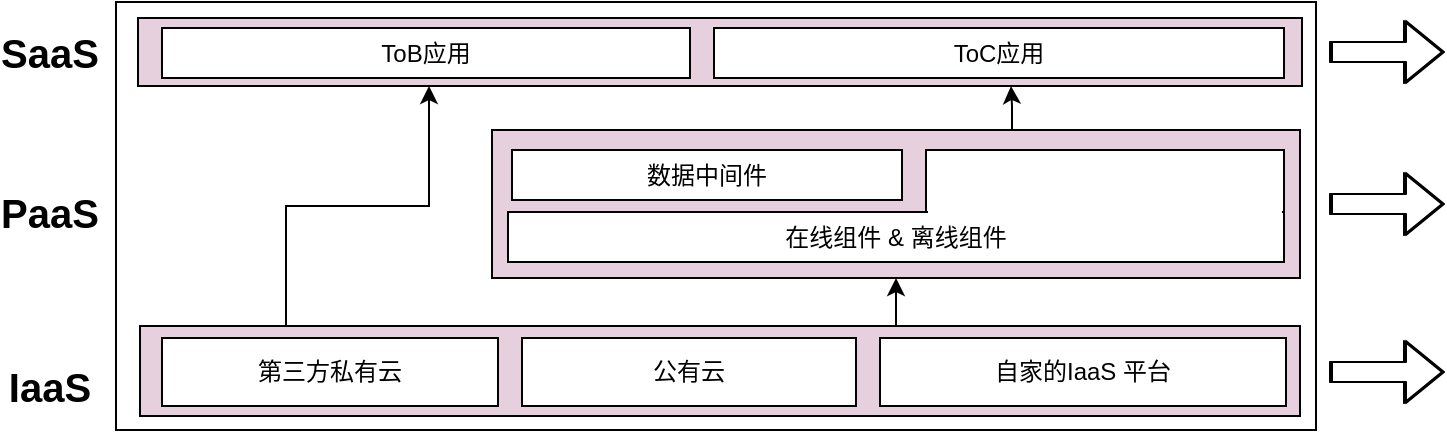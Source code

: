 <mxfile version="14.4.3" type="device"><diagram id="U8GDNsX1Fu-Q5Jfbg7tx" name="第 1 页"><mxGraphModel dx="1106" dy="829" grid="0" gridSize="10" guides="1" tooltips="1" connect="1" arrows="1" fold="1" page="0" pageScale="1" pageWidth="827" pageHeight="1169" math="0" shadow="0"><root><mxCell id="0"/><mxCell id="1" parent="0"/><mxCell id="LPwhsF-EEpjqB5A16YrZ-1" value="" style="rounded=0;whiteSpace=wrap;html=1;" vertex="1" parent="1"><mxGeometry x="83" y="130" width="600" height="214" as="geometry"/></mxCell><mxCell id="LPwhsF-EEpjqB5A16YrZ-2" style="edgeStyle=orthogonalEdgeStyle;rounded=0;orthogonalLoop=1;jettySize=auto;html=1;entryX=0.75;entryY=1;entryDx=0;entryDy=0;" edge="1" parent="1" source="LPwhsF-EEpjqB5A16YrZ-3" target="LPwhsF-EEpjqB5A16YrZ-10"><mxGeometry relative="1" as="geometry"><Array as="points"><mxPoint x="531" y="182"/><mxPoint x="531" y="182"/></Array></mxGeometry></mxCell><mxCell id="LPwhsF-EEpjqB5A16YrZ-3" value="" style="rounded=0;whiteSpace=wrap;html=1;fillColor=#E6D0DE;" vertex="1" parent="1"><mxGeometry x="271" y="194" width="404" height="74" as="geometry"/></mxCell><mxCell id="LPwhsF-EEpjqB5A16YrZ-4" value="" style="rounded=0;whiteSpace=wrap;html=1;" vertex="1" parent="1"><mxGeometry x="488" y="204" width="179" height="31" as="geometry"/></mxCell><mxCell id="LPwhsF-EEpjqB5A16YrZ-5" style="edgeStyle=orthogonalEdgeStyle;rounded=0;orthogonalLoop=1;jettySize=auto;html=1;entryX=0.25;entryY=1;entryDx=0;entryDy=0;exitX=0.25;exitY=0;exitDx=0;exitDy=0;" edge="1" parent="1" source="LPwhsF-EEpjqB5A16YrZ-7" target="LPwhsF-EEpjqB5A16YrZ-10"><mxGeometry relative="1" as="geometry"><Array as="points"><mxPoint x="168" y="292"/><mxPoint x="168" y="232"/><mxPoint x="239" y="232"/></Array></mxGeometry></mxCell><mxCell id="LPwhsF-EEpjqB5A16YrZ-6" style="edgeStyle=orthogonalEdgeStyle;rounded=0;orthogonalLoop=1;jettySize=auto;html=1;entryX=0.5;entryY=1;entryDx=0;entryDy=0;" edge="1" parent="1" source="LPwhsF-EEpjqB5A16YrZ-7" target="LPwhsF-EEpjqB5A16YrZ-3"><mxGeometry relative="1" as="geometry"><Array as="points"><mxPoint x="473" y="292"/><mxPoint x="473" y="292"/></Array></mxGeometry></mxCell><mxCell id="LPwhsF-EEpjqB5A16YrZ-7" value="" style="rounded=0;whiteSpace=wrap;html=1;fillColor=#E6D0DE;" vertex="1" parent="1"><mxGeometry x="95" y="292" width="580" height="45" as="geometry"/></mxCell><mxCell id="LPwhsF-EEpjqB5A16YrZ-8" value="自家的IaaS 平台" style="rounded=0;whiteSpace=wrap;html=1;" vertex="1" parent="1"><mxGeometry x="465" y="298" width="203" height="34" as="geometry"/></mxCell><mxCell id="LPwhsF-EEpjqB5A16YrZ-9" value="第三方私有云" style="rounded=0;whiteSpace=wrap;html=1;" vertex="1" parent="1"><mxGeometry x="106" y="298" width="168" height="34" as="geometry"/></mxCell><mxCell id="LPwhsF-EEpjqB5A16YrZ-10" value="" style="rounded=0;whiteSpace=wrap;html=1;fillColor=#E6D0DE;" vertex="1" parent="1"><mxGeometry x="94" y="138" width="582" height="34" as="geometry"/></mxCell><mxCell id="LPwhsF-EEpjqB5A16YrZ-11" value="公有云" style="rounded=0;whiteSpace=wrap;html=1;" vertex="1" parent="1"><mxGeometry x="286" y="298" width="167" height="34" as="geometry"/></mxCell><mxCell id="LPwhsF-EEpjqB5A16YrZ-12" value="在线组件 &amp;amp; 离线组件" style="rounded=0;whiteSpace=wrap;html=1;" vertex="1" parent="1"><mxGeometry x="279" y="235" width="388" height="25" as="geometry"/></mxCell><mxCell id="LPwhsF-EEpjqB5A16YrZ-13" value="数据中间件" style="rounded=0;whiteSpace=wrap;html=1;" vertex="1" parent="1"><mxGeometry x="281" y="204" width="195" height="25" as="geometry"/></mxCell><mxCell id="LPwhsF-EEpjqB5A16YrZ-14" value="ToB应用" style="rounded=0;whiteSpace=wrap;html=1;" vertex="1" parent="1"><mxGeometry x="106" y="143" width="264" height="25" as="geometry"/></mxCell><mxCell id="LPwhsF-EEpjqB5A16YrZ-15" value="ToC应用" style="rounded=0;whiteSpace=wrap;html=1;" vertex="1" parent="1"><mxGeometry x="382" y="143" width="285" height="25" as="geometry"/></mxCell><mxCell id="LPwhsF-EEpjqB5A16YrZ-16" value="&lt;b&gt;&lt;font style=&quot;font-size: 20px&quot;&gt;SaaS&lt;/font&gt;&lt;/b&gt;" style="text;html=1;strokeColor=none;fillColor=none;align=center;verticalAlign=middle;whiteSpace=wrap;rounded=0;" vertex="1" parent="1"><mxGeometry x="30" y="145" width="40" height="20" as="geometry"/></mxCell><mxCell id="LPwhsF-EEpjqB5A16YrZ-17" value="&lt;b&gt;&lt;font style=&quot;font-size: 20px&quot;&gt;PaaS&lt;/font&gt;&lt;/b&gt;" style="text;html=1;strokeColor=none;fillColor=none;align=center;verticalAlign=middle;whiteSpace=wrap;rounded=0;" vertex="1" parent="1"><mxGeometry x="30" y="225" width="40" height="20" as="geometry"/></mxCell><mxCell id="LPwhsF-EEpjqB5A16YrZ-18" value="&lt;b&gt;&lt;font style=&quot;font-size: 20px&quot;&gt;IaaS&lt;/font&gt;&lt;/b&gt;" style="text;html=1;strokeColor=none;fillColor=none;align=center;verticalAlign=middle;whiteSpace=wrap;rounded=0;" vertex="1" parent="1"><mxGeometry x="30" y="312" width="40" height="20" as="geometry"/></mxCell><mxCell id="LPwhsF-EEpjqB5A16YrZ-19" value="" style="rounded=0;whiteSpace=wrap;html=1;strokeColor=none;" vertex="1" parent="1"><mxGeometry x="489" y="222" width="177" height="15" as="geometry"/></mxCell><mxCell id="LPwhsF-EEpjqB5A16YrZ-20" value="" style="shape=flexArrow;endArrow=classic;html=1;" edge="1" parent="1"><mxGeometry width="50" height="50" relative="1" as="geometry"><mxPoint x="690.5" y="155" as="sourcePoint"/><mxPoint x="747.5" y="155" as="targetPoint"/></mxGeometry></mxCell><mxCell id="LPwhsF-EEpjqB5A16YrZ-21" value="" style="shape=flexArrow;endArrow=classic;html=1;" edge="1" parent="1"><mxGeometry width="50" height="50" relative="1" as="geometry"><mxPoint x="690.5" y="231" as="sourcePoint"/><mxPoint x="747.5" y="231" as="targetPoint"/></mxGeometry></mxCell><mxCell id="LPwhsF-EEpjqB5A16YrZ-22" value="" style="shape=flexArrow;endArrow=classic;html=1;" edge="1" parent="1"><mxGeometry width="50" height="50" relative="1" as="geometry"><mxPoint x="690.5" y="315" as="sourcePoint"/><mxPoint x="747.5" y="315" as="targetPoint"/></mxGeometry></mxCell><mxCell id="LPwhsF-EEpjqB5A16YrZ-23" value="" style="shape=flexArrow;endArrow=classic;html=1;" edge="1" parent="1"><mxGeometry width="50" height="50" relative="1" as="geometry"><mxPoint x="689.5" y="155" as="sourcePoint"/><mxPoint x="746.5" y="155" as="targetPoint"/></mxGeometry></mxCell><mxCell id="LPwhsF-EEpjqB5A16YrZ-24" value="" style="shape=flexArrow;endArrow=classic;html=1;" edge="1" parent="1"><mxGeometry width="50" height="50" relative="1" as="geometry"><mxPoint x="689.5" y="231" as="sourcePoint"/><mxPoint x="746.5" y="231" as="targetPoint"/></mxGeometry></mxCell><mxCell id="LPwhsF-EEpjqB5A16YrZ-25" value="" style="shape=flexArrow;endArrow=classic;html=1;" edge="1" parent="1"><mxGeometry width="50" height="50" relative="1" as="geometry"><mxPoint x="689.5" y="315" as="sourcePoint"/><mxPoint x="746.5" y="315" as="targetPoint"/></mxGeometry></mxCell></root></mxGraphModel></diagram></mxfile>